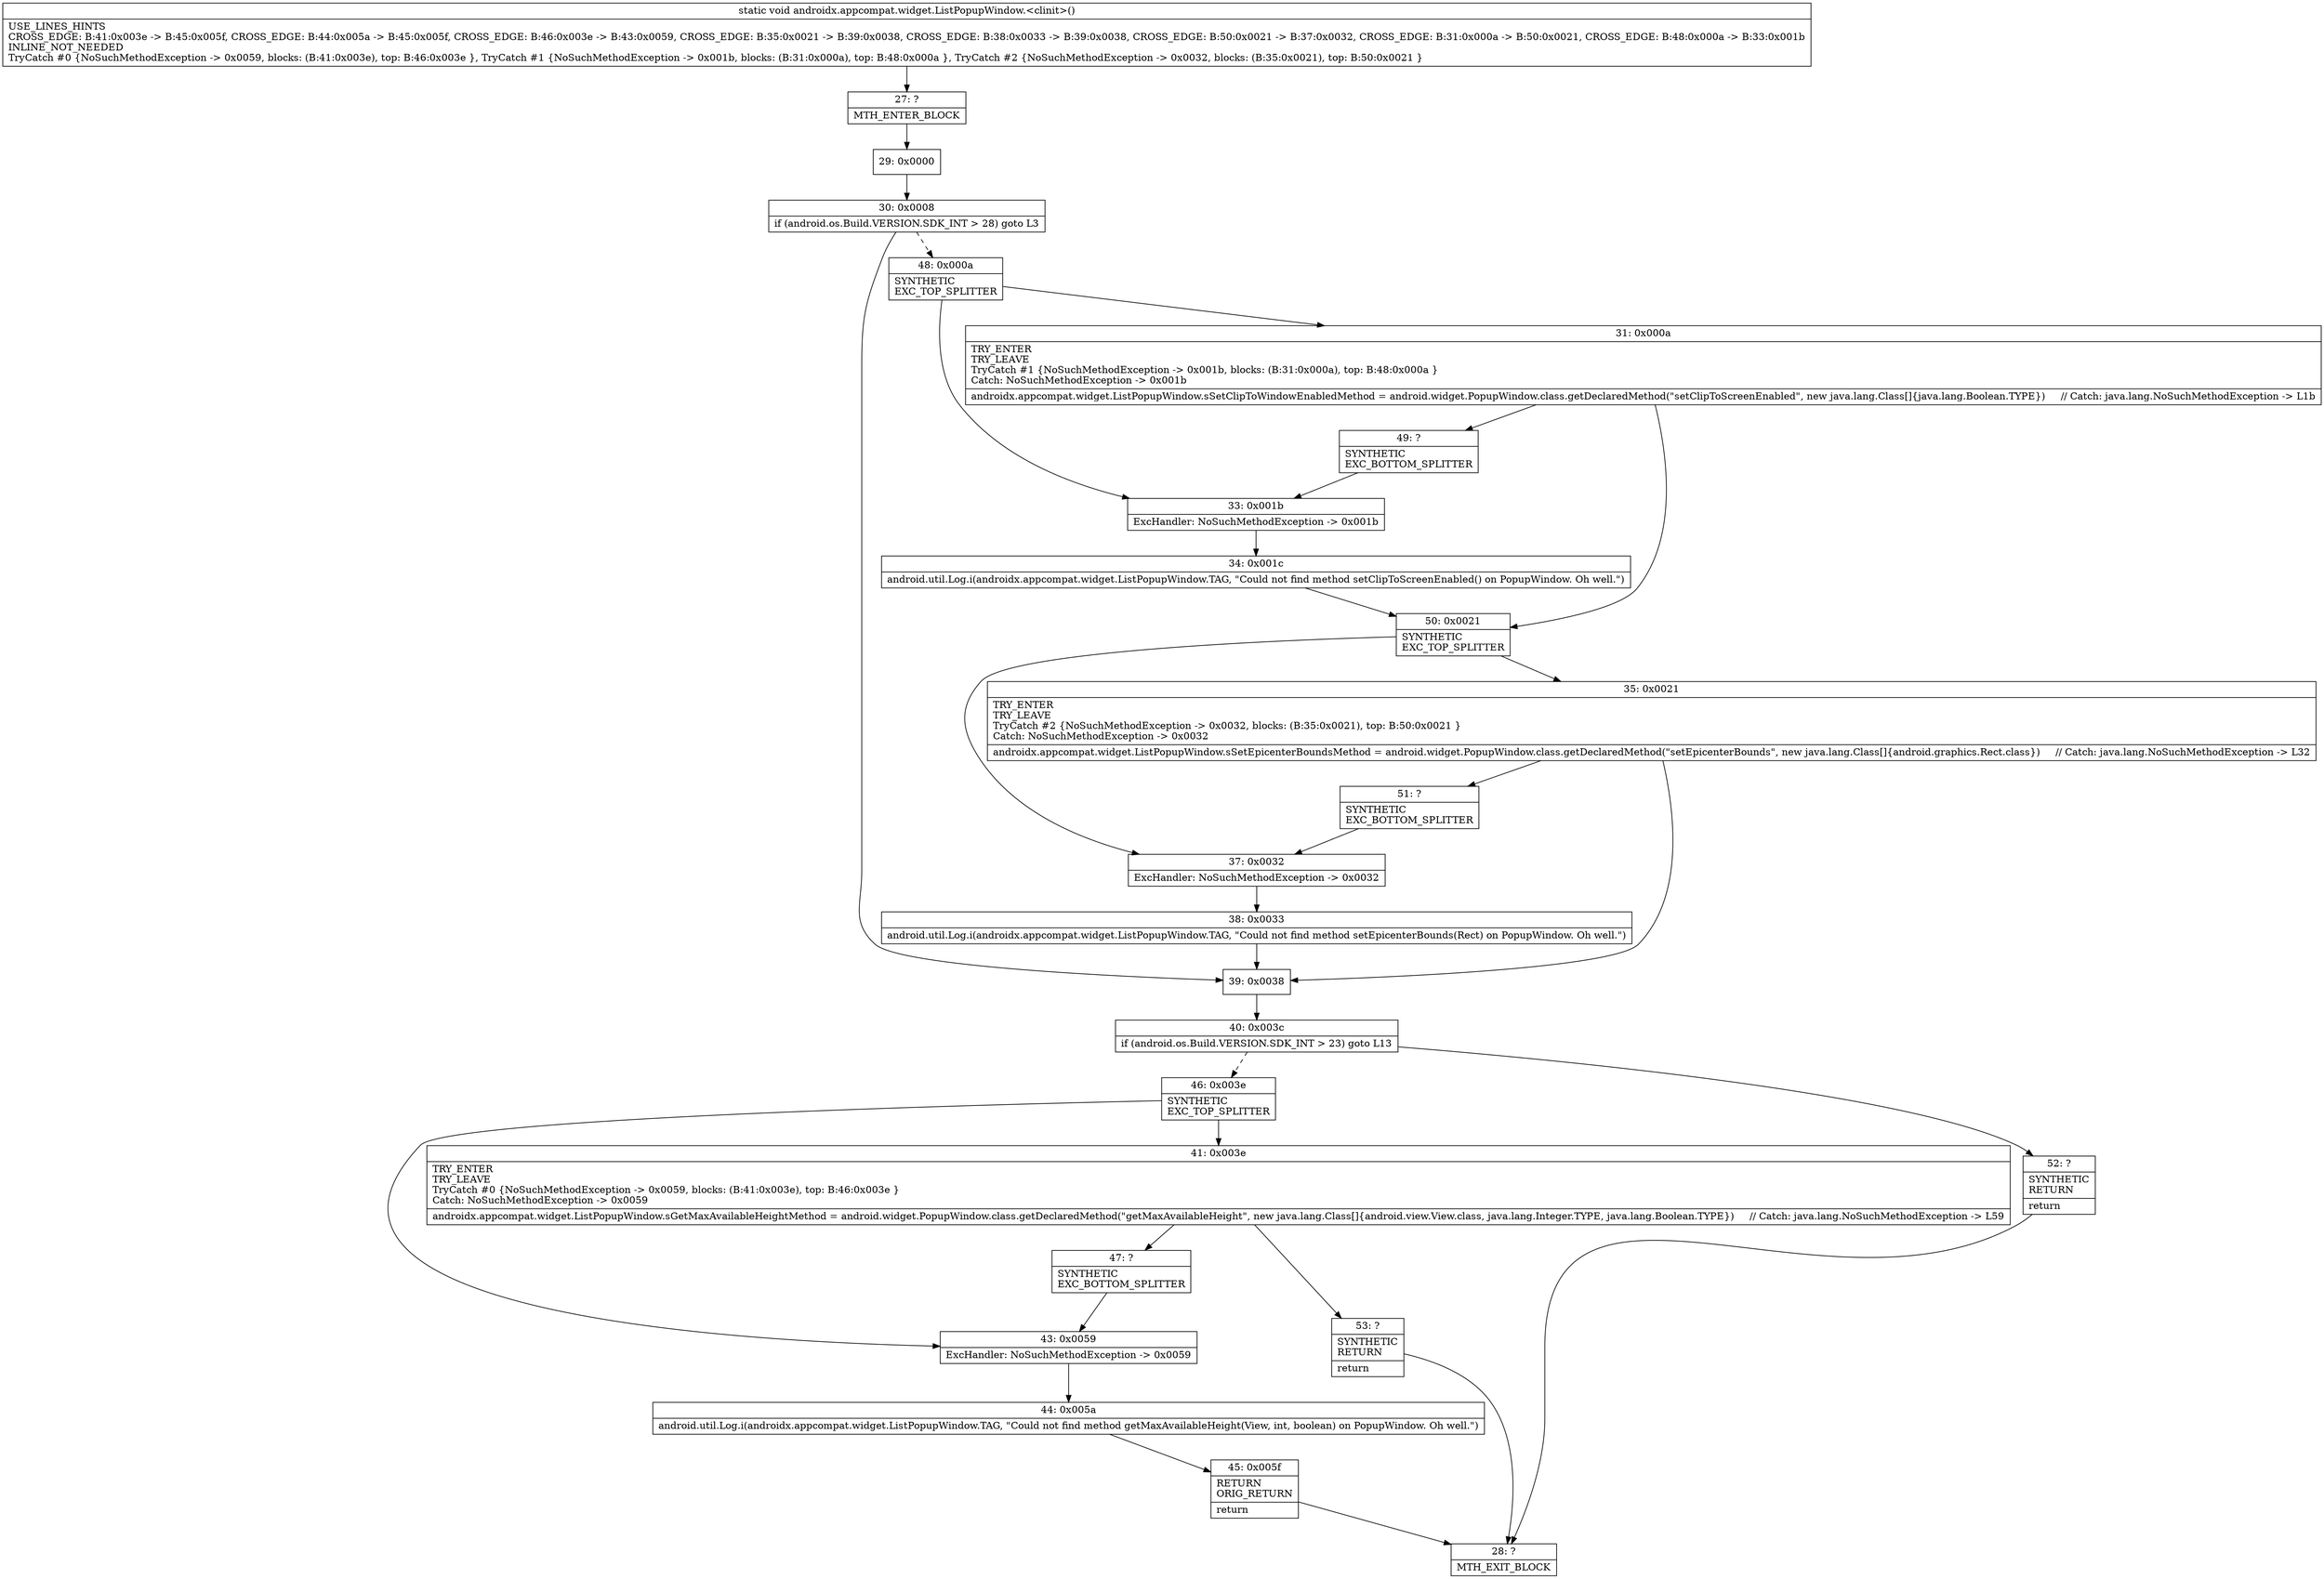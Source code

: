digraph "CFG forandroidx.appcompat.widget.ListPopupWindow.\<clinit\>()V" {
Node_27 [shape=record,label="{27\:\ ?|MTH_ENTER_BLOCK\l}"];
Node_29 [shape=record,label="{29\:\ 0x0000}"];
Node_30 [shape=record,label="{30\:\ 0x0008|if (android.os.Build.VERSION.SDK_INT \> 28) goto L3\l}"];
Node_39 [shape=record,label="{39\:\ 0x0038}"];
Node_40 [shape=record,label="{40\:\ 0x003c|if (android.os.Build.VERSION.SDK_INT \> 23) goto L13\l}"];
Node_46 [shape=record,label="{46\:\ 0x003e|SYNTHETIC\lEXC_TOP_SPLITTER\l}"];
Node_41 [shape=record,label="{41\:\ 0x003e|TRY_ENTER\lTRY_LEAVE\lTryCatch #0 \{NoSuchMethodException \-\> 0x0059, blocks: (B:41:0x003e), top: B:46:0x003e \}\lCatch: NoSuchMethodException \-\> 0x0059\l|androidx.appcompat.widget.ListPopupWindow.sGetMaxAvailableHeightMethod = android.widget.PopupWindow.class.getDeclaredMethod(\"getMaxAvailableHeight\", new java.lang.Class[]\{android.view.View.class, java.lang.Integer.TYPE, java.lang.Boolean.TYPE\})     \/\/ Catch: java.lang.NoSuchMethodException \-\> L59\l}"];
Node_47 [shape=record,label="{47\:\ ?|SYNTHETIC\lEXC_BOTTOM_SPLITTER\l}"];
Node_53 [shape=record,label="{53\:\ ?|SYNTHETIC\lRETURN\l|return\l}"];
Node_28 [shape=record,label="{28\:\ ?|MTH_EXIT_BLOCK\l}"];
Node_43 [shape=record,label="{43\:\ 0x0059|ExcHandler: NoSuchMethodException \-\> 0x0059\l}"];
Node_44 [shape=record,label="{44\:\ 0x005a|android.util.Log.i(androidx.appcompat.widget.ListPopupWindow.TAG, \"Could not find method getMaxAvailableHeight(View, int, boolean) on PopupWindow. Oh well.\")\l}"];
Node_45 [shape=record,label="{45\:\ 0x005f|RETURN\lORIG_RETURN\l|return\l}"];
Node_52 [shape=record,label="{52\:\ ?|SYNTHETIC\lRETURN\l|return\l}"];
Node_48 [shape=record,label="{48\:\ 0x000a|SYNTHETIC\lEXC_TOP_SPLITTER\l}"];
Node_31 [shape=record,label="{31\:\ 0x000a|TRY_ENTER\lTRY_LEAVE\lTryCatch #1 \{NoSuchMethodException \-\> 0x001b, blocks: (B:31:0x000a), top: B:48:0x000a \}\lCatch: NoSuchMethodException \-\> 0x001b\l|androidx.appcompat.widget.ListPopupWindow.sSetClipToWindowEnabledMethod = android.widget.PopupWindow.class.getDeclaredMethod(\"setClipToScreenEnabled\", new java.lang.Class[]\{java.lang.Boolean.TYPE\})     \/\/ Catch: java.lang.NoSuchMethodException \-\> L1b\l}"];
Node_49 [shape=record,label="{49\:\ ?|SYNTHETIC\lEXC_BOTTOM_SPLITTER\l}"];
Node_50 [shape=record,label="{50\:\ 0x0021|SYNTHETIC\lEXC_TOP_SPLITTER\l}"];
Node_35 [shape=record,label="{35\:\ 0x0021|TRY_ENTER\lTRY_LEAVE\lTryCatch #2 \{NoSuchMethodException \-\> 0x0032, blocks: (B:35:0x0021), top: B:50:0x0021 \}\lCatch: NoSuchMethodException \-\> 0x0032\l|androidx.appcompat.widget.ListPopupWindow.sSetEpicenterBoundsMethod = android.widget.PopupWindow.class.getDeclaredMethod(\"setEpicenterBounds\", new java.lang.Class[]\{android.graphics.Rect.class\})     \/\/ Catch: java.lang.NoSuchMethodException \-\> L32\l}"];
Node_51 [shape=record,label="{51\:\ ?|SYNTHETIC\lEXC_BOTTOM_SPLITTER\l}"];
Node_37 [shape=record,label="{37\:\ 0x0032|ExcHandler: NoSuchMethodException \-\> 0x0032\l}"];
Node_38 [shape=record,label="{38\:\ 0x0033|android.util.Log.i(androidx.appcompat.widget.ListPopupWindow.TAG, \"Could not find method setEpicenterBounds(Rect) on PopupWindow. Oh well.\")\l}"];
Node_33 [shape=record,label="{33\:\ 0x001b|ExcHandler: NoSuchMethodException \-\> 0x001b\l}"];
Node_34 [shape=record,label="{34\:\ 0x001c|android.util.Log.i(androidx.appcompat.widget.ListPopupWindow.TAG, \"Could not find method setClipToScreenEnabled() on PopupWindow. Oh well.\")\l}"];
MethodNode[shape=record,label="{static void androidx.appcompat.widget.ListPopupWindow.\<clinit\>()  | USE_LINES_HINTS\lCROSS_EDGE: B:41:0x003e \-\> B:45:0x005f, CROSS_EDGE: B:44:0x005a \-\> B:45:0x005f, CROSS_EDGE: B:46:0x003e \-\> B:43:0x0059, CROSS_EDGE: B:35:0x0021 \-\> B:39:0x0038, CROSS_EDGE: B:38:0x0033 \-\> B:39:0x0038, CROSS_EDGE: B:50:0x0021 \-\> B:37:0x0032, CROSS_EDGE: B:31:0x000a \-\> B:50:0x0021, CROSS_EDGE: B:48:0x000a \-\> B:33:0x001b\lINLINE_NOT_NEEDED\lTryCatch #0 \{NoSuchMethodException \-\> 0x0059, blocks: (B:41:0x003e), top: B:46:0x003e \}, TryCatch #1 \{NoSuchMethodException \-\> 0x001b, blocks: (B:31:0x000a), top: B:48:0x000a \}, TryCatch #2 \{NoSuchMethodException \-\> 0x0032, blocks: (B:35:0x0021), top: B:50:0x0021 \}\l}"];
MethodNode -> Node_27;Node_27 -> Node_29;
Node_29 -> Node_30;
Node_30 -> Node_39;
Node_30 -> Node_48[style=dashed];
Node_39 -> Node_40;
Node_40 -> Node_46[style=dashed];
Node_40 -> Node_52;
Node_46 -> Node_41;
Node_46 -> Node_43;
Node_41 -> Node_47;
Node_41 -> Node_53;
Node_47 -> Node_43;
Node_53 -> Node_28;
Node_43 -> Node_44;
Node_44 -> Node_45;
Node_45 -> Node_28;
Node_52 -> Node_28;
Node_48 -> Node_31;
Node_48 -> Node_33;
Node_31 -> Node_49;
Node_31 -> Node_50;
Node_49 -> Node_33;
Node_50 -> Node_35;
Node_50 -> Node_37;
Node_35 -> Node_39;
Node_35 -> Node_51;
Node_51 -> Node_37;
Node_37 -> Node_38;
Node_38 -> Node_39;
Node_33 -> Node_34;
Node_34 -> Node_50;
}

